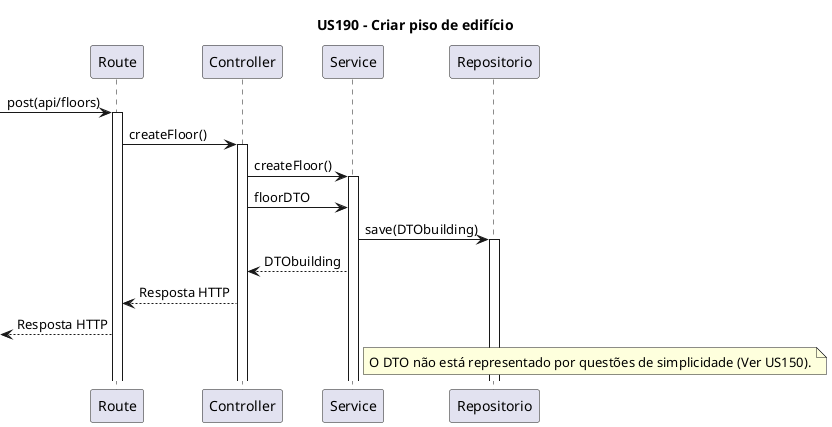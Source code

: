 @startuml
title US190 - Criar piso de edifício

participant "Route" as Route
participant "Controller" as Controller
participant "Service" as Service
participant "Repositorio" as Repositorio

 -> Route : post(api/floors)
activate Route
Route -> Controller : createFloor()
activate Controller
Controller -> Service : createFloor()
activate Service
Controller -> Service : floorDTO
Service -> Repositorio : save(DTObuilding)
activate Repositorio
Service --> Controller : DTObuilding
Controller--> Route : Resposta HTTP
<-- Route : Resposta HTTP

note right of Service
O DTO não está representado por questões de simplicidade (Ver US150).
end note
@enduml
